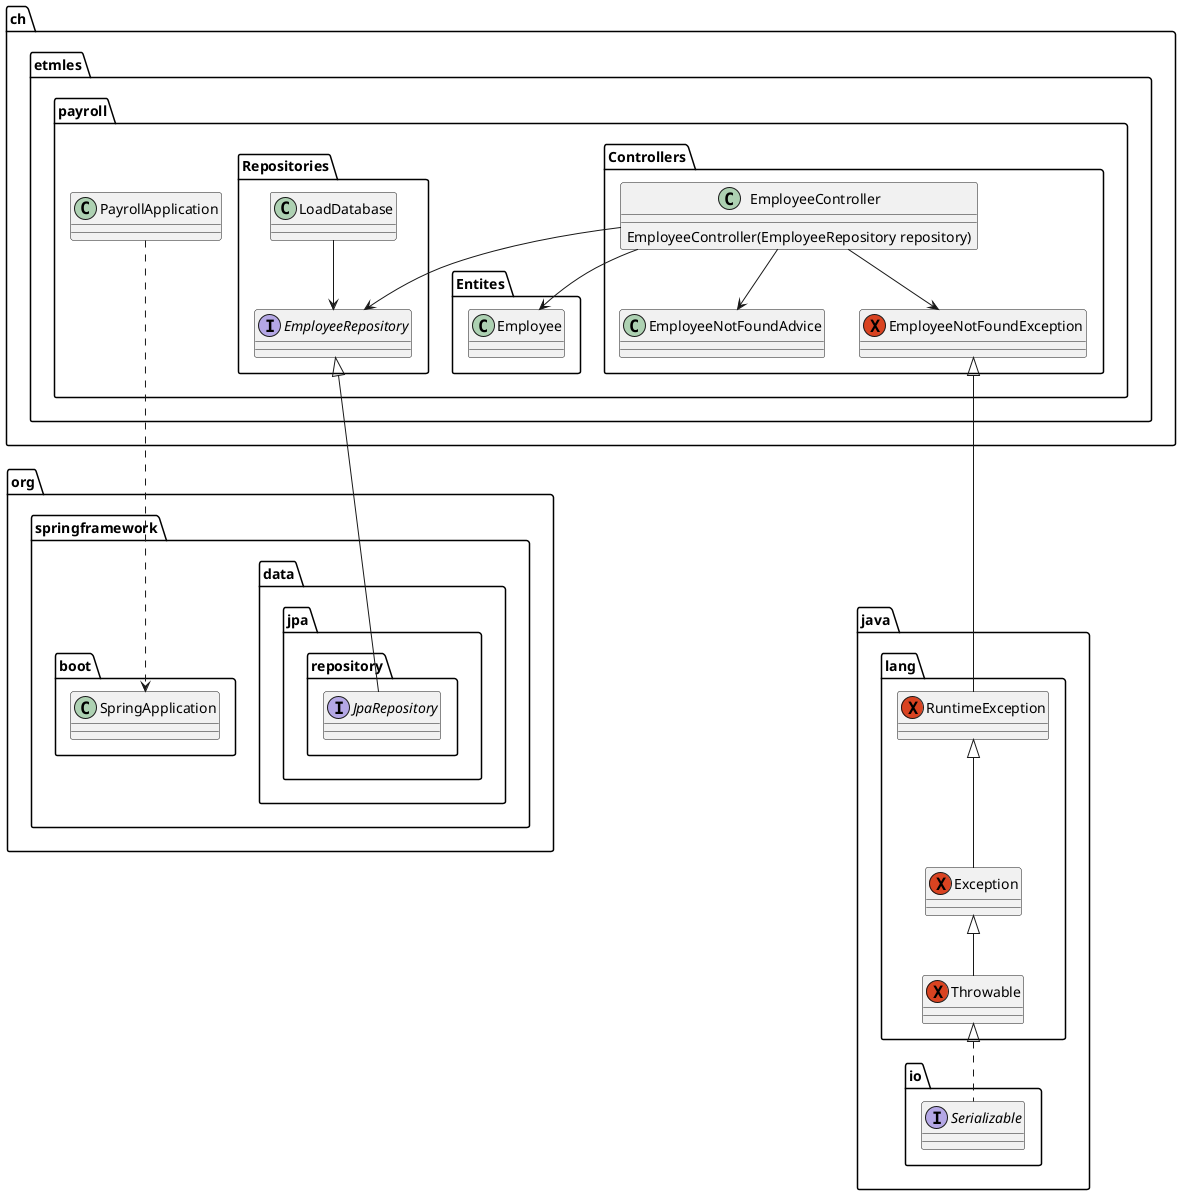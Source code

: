 @startuml

package "java.io" {
    interface "Serializable"
}

package "java.lang" {
    exception "RuntimeException"
    exception "Exception"
    exception "Throwable"

    "RuntimeException" <|-- "Exception"
    "Exception" <|-- "Throwable"
    "Throwable" <|.. "Serializable"
}

package "org.springframework.data.jpa.repository" {
    interface "JpaRepository"
}

package "ch.etmles.payroll" {

    class "PayrollApplication" {
    }

    package "org.springframework.boot" {
        class "SpringApplication"
    }

    package "Entites" {
        class "Employee"
    }

    package "Repositories" {
        interface "EmployeeRepository"
        class "LoadDatabase"

        "LoadDatabase" --> "EmployeeRepository"
        "EmployeeRepository" <|-- "JpaRepository"
    }

    package "Controllers" {
        class "EmployeeController" {
            EmployeeController(EmployeeRepository repository)
        }
        class "EmployeeNotFoundAdvice"
        exception "EmployeeNotFoundException"

        "EmployeeController" --> "EmployeeNotFoundException"
        "EmployeeController" --> "EmployeeNotFoundAdvice"
        "EmployeeController" --> "EmployeeRepository"
        "EmployeeController" --> "Employee"

        "EmployeeNotFoundException" <|-- "RuntimeException"

    }

    "PayrollApplication" ..> "SpringApplication"
}

@enduml